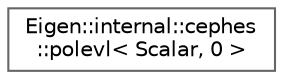 digraph "类继承关系图"
{
 // LATEX_PDF_SIZE
  bgcolor="transparent";
  edge [fontname=Helvetica,fontsize=10,labelfontname=Helvetica,labelfontsize=10];
  node [fontname=Helvetica,fontsize=10,shape=box,height=0.2,width=0.4];
  rankdir="LR";
  Node0 [id="Node000000",label="Eigen::internal::cephes\l::polevl\< Scalar, 0 \>",height=0.2,width=0.4,color="grey40", fillcolor="white", style="filled",URL="$struct_eigen_1_1internal_1_1cephes_1_1polevl_3_01_scalar_00_010_01_4.html",tooltip=" "];
}

